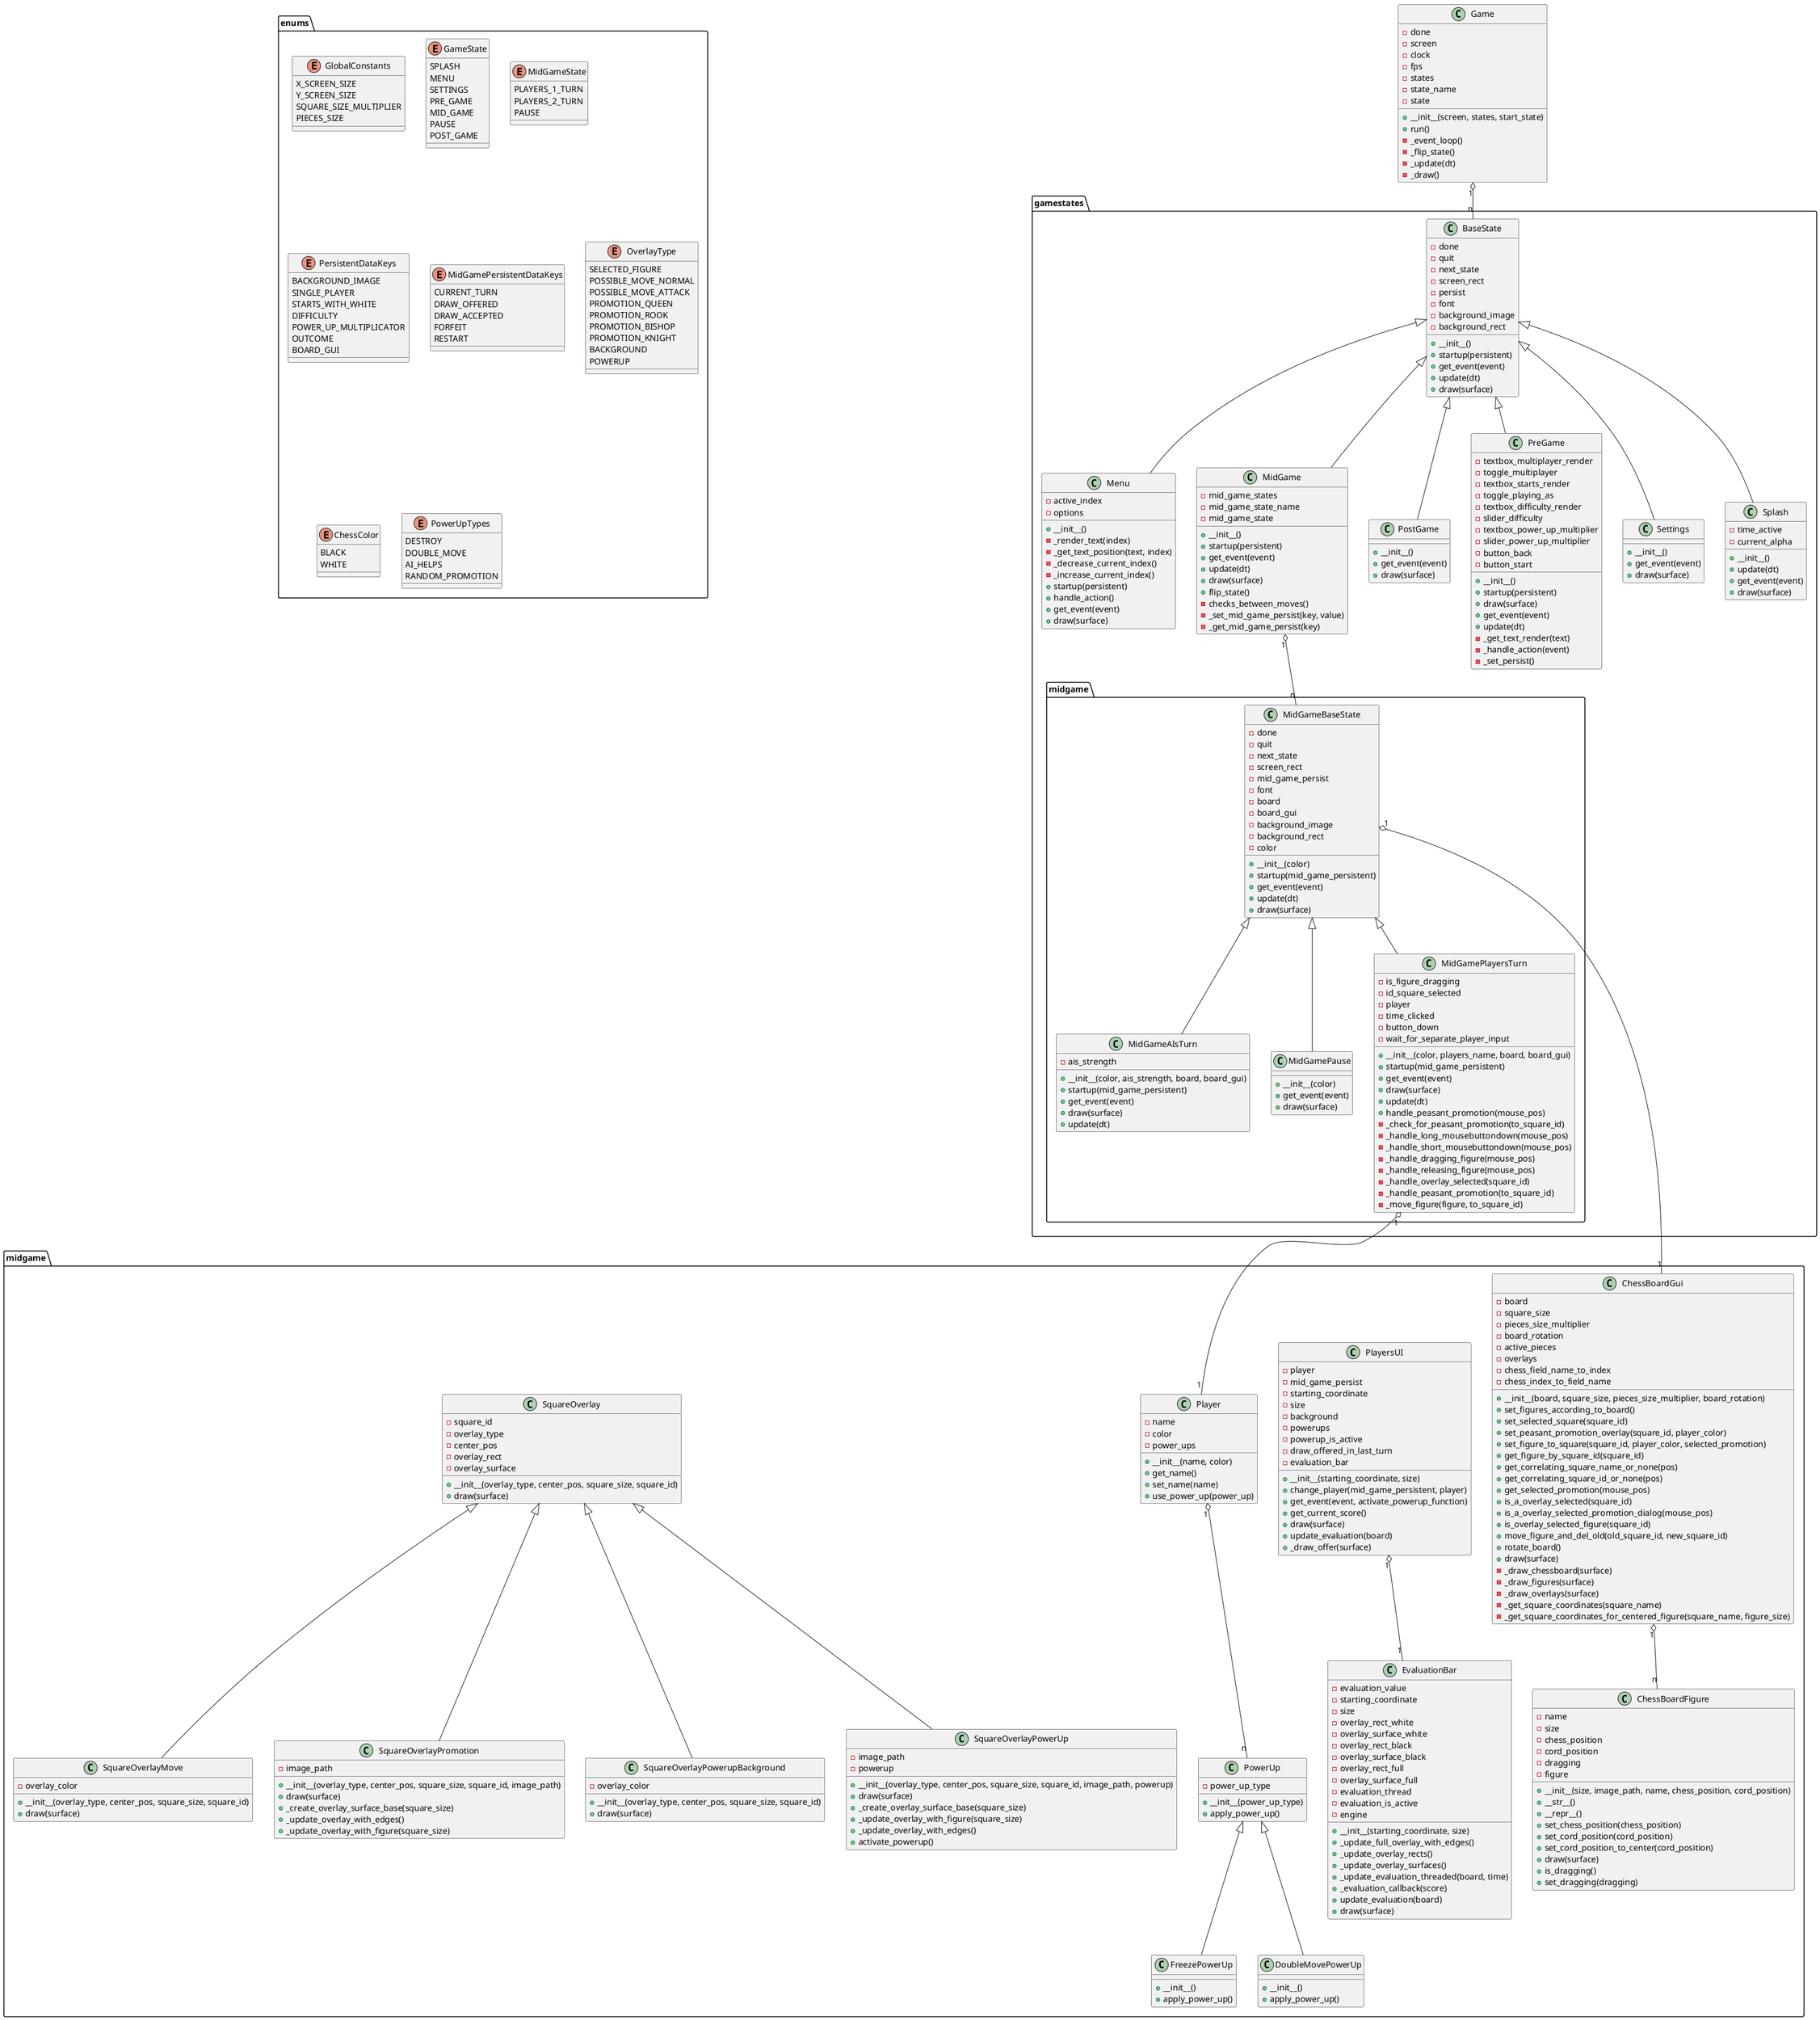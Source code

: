 @startuml

namespace enums {
    enum GlobalConstants {
	  X_SCREEN_SIZE
	  Y_SCREEN_SIZE
	  SQUARE_SIZE_MULTIPLIER
	  PIECES_SIZE
    }

    enum GameState {
      SPLASH
      MENU
      SETTINGS
      PRE_GAME
      MID_GAME
      PAUSE
      POST_GAME
    }

    enum MidGameState {
      PLAYERS_1_TURN
      PLAYERS_2_TURN
      PAUSE
    }

    enum PersistentDataKeys {
      BACKGROUND_IMAGE
	  SINGLE_PLAYER
	  STARTS_WITH_WHITE
	  DIFFICULTY
	  POWER_UP_MULTIPLICATOR
	  OUTCOME
	  BOARD_GUI
    }

    enum MidGamePersistentDataKeys {
      CURRENT_TURN
	  DRAW_OFFERED
	  DRAW_ACCEPTED
	  FORFEIT
	  RESTART
    }

    enum OverlayType {
      SELECTED_FIGURE
	  POSSIBLE_MOVE_NORMAL
	  POSSIBLE_MOVE_ATTACK
	  PROMOTION_QUEEN
	  PROMOTION_ROOK
	  PROMOTION_BISHOP
	  PROMOTION_KNIGHT
	  BACKGROUND
	  POWERUP
    }

    enum ChessColor {
      BLACK
      WHITE
    }

    enum PowerUpTypes {
      DESTROY
	  DOUBLE_MOVE
	  AI_HELPS
	  RANDOM_PROMOTION
    }
}

class Game {
    - done
    - screen
    - clock
    - fps
    - states
    - state_name
    - state
    + __init__(screen, states, start_state)
    + run()
    - _event_loop()
    - _flip_state()
    - _update(dt)
    - _draw()
}

namespace gamestates {
    class BaseState {
        - done
        - quit
        - next_state
        - screen_rect
        - persist
        - font
        - background_image
        - background_rect
        + __init__()
        + startup(persistent)
        + get_event(event)
        + update(dt)
        + draw(surface)
    }

    class Menu {
        - active_index
        - options
        + __init__()
        - _render_text(index)
        - _get_text_position(text, index)
        - _decrease_current_index()
        - _increase_current_index()
        + startup(persistent)
        + handle_action()
        + get_event(event)
        + draw(surface)
    }

    class MidGame {
        - mid_game_states
        - mid_game_state_name
        - mid_game_state
        + __init__()
        + startup(persistent)
        + get_event(event)
        + update(dt)
        + draw(surface)
        + flip_state()
        - checks_between_moves()
        - _set_mid_game_persist(key, value)
        - _get_mid_game_persist(key)
    }

    class PostGame {
        + __init__()
        + get_event(event)
        + draw(surface)
    }

    class PreGame {
        - textbox_multiplayer_render
        - toggle_multiplayer
        - textbox_starts_render
        - toggle_playing_as
        - textbox_difficulty_render
        - slider_difficulty
        - textbox_power_up_multiplier
        - slider_power_up_multiplier
        - button_back
        - button_start
        + __init__()
        + startup(persistent)
        + draw(surface)
        + get_event(event)
        + update(dt)
        - _get_text_render(text)
        - _handle_action(event)
        - _set_persist()
    }

    class Settings {
        + __init__()
        + get_event(event)
        + draw(surface)
    }

    class Splash {
        - time_active
        - current_alpha
        + __init__()
        + update(dt)
        + get_event(event)
        + draw(surface)
    }

    namespace gamestates.midgame {
        class MidGameBaseState {
            - done
            - quit
            - next_state
            - screen_rect
            - mid_game_persist
            - font
            - board
            - board_gui
            - background_image
            - background_rect
            - color
            + __init__(color)
            + startup(mid_game_persistent)
            + get_event(event)
            + update(dt)
            + draw(surface)
        }

        class MidGameAIsTurn {
            - ais_strength
            + __init__(color, ais_strength, board, board_gui)
            + startup(mid_game_persistent)
            + get_event(event)
            + draw(surface)
            + update(dt)
        }

        class MidGamePause {
            + __init__(color)
            + get_event(event)
            + draw(surface)
        }

        class MidGamePlayersTurn {
            - is_figure_dragging
            - id_square_selected
            - player
            - time_clicked
            - button_down
            - wait_for_separate_player_input
            + __init__(color, players_name, board, board_gui)
            + startup(mid_game_persistent)
            + get_event(event)
            + draw(surface)
            + update(dt)
            + handle_peasant_promotion(mouse_pos)
            - _check_for_peasant_promotion(to_square_id)
            - _handle_long_mousebuttondown(mouse_pos)
            - _handle_short_mousebuttondown(mouse_pos)
            - _handle_dragging_figure(mouse_pos)
            - _handle_releasing_figure(mouse_pos)
            - _handle_overlay_selected(square_id)
            - _handle_peasant_promotion(to_square_id)
            - _move_figure(figure, to_square_id)
        }
    }
}

namespace midgame {
    class ChessBoardFigure {
        - name
        - size
        - chess_position
        - cord_position
        - dragging
        - figure
        + __init__(size, image_path, name, chess_position, cord_position)
        + __str__()
        + __repr__()
        + set_chess_position(chess_position)
        + set_cord_position(cord_position)
        + set_cord_position_to_center(cord_position)
        + draw(surface)
        + is_dragging()
        + set_dragging(dragging)
    }

    ChessBoardGui "1" o-- "n" ChessBoardFigure

	class EvaluationBar {
		- evaluation_value
		- starting_coordinate
		- size
		- overlay_rect_white
		- overlay_surface_white
		- overlay_rect_black
		- overlay_surface_black
		- overlay_rect_full
		- overlay_surface_full
		- evaluation_thread
		- evaluation_is_active
		- engine
		+ __init__(starting_coordinate, size)
		+ _update_full_overlay_with_edges()
		+ _update_overlay_rects()
		+ _update_overlay_surfaces()
		+ _update_evaluation_threaded(board, time)
		+ _evaluation_callback(score)
		+ update_evaluation(board)
		+ draw(surface)
	}

	class PlayersUI {
		- player
		- mid_game_persist
		- starting_coordinate
		- size
		- background
		- powerups
		- powerup_is_active
		- draw_offered_in_last_turn
		- evaluation_bar
		+ __init__(starting_coordinate, size)
		+ change_player(mid_game_persistent, player)
		+ get_event(event, activate_powerup_function)
		+ get_current_score()
		+ draw(surface)
		+ update_evaluation(board)
		+ _draw_offer(surface)
	}

    class ChessBoardGui {
        - board
        - square_size
        - pieces_size_multiplier
        - board_rotation
        - active_pieces
        - overlays
        - chess_field_name_to_index
        - chess_index_to_field_name
        + __init__(board, square_size, pieces_size_multiplier, board_rotation)
        + set_figures_according_to_board()
        + set_selected_square(square_id)
        + set_peasant_promotion_overlay(square_id, player_color)
        + set_figure_to_square(square_id, player_color, selected_promotion)
        + get_figure_by_square_id(square_id)
        + get_correlating_square_name_or_none(pos)
        + get_correlating_square_id_or_none(pos)
        + get_selected_promotion(mouse_pos)
        + is_a_overlay_selected(square_id)
        + is_a_overlay_selected_promotion_dialog(mouse_pos)
        + is_overlay_selected_figure(square_id)
        + move_figure_and_del_old(old_square_id, new_square_id)
        + rotate_board()
        + draw(surface)
        - _draw_chessboard(surface)
        - _draw_figures(surface)
        - _draw_overlays(surface)
        - _get_square_coordinates(square_name)
        - _get_square_coordinates_for_centered_figure(square_name, figure_size)
    }

    class Player {
        - name
        - color
        - power_ups
        + __init__(name, color)
        + get_name()
        + set_name(name)
        + use_power_up(power_up)
    }

    class PowerUp {
      - power_up_type
      + __init__(power_up_type)
      + apply_power_up()
    }

    class FreezePowerUp {
      + __init__()
      + apply_power_up()
    }

    class DoubleMovePowerUp {
      + __init__()
      + apply_power_up()
    }

    class SquareOverlay {
      - square_id
      - overlay_type
      - center_pos
      - overlay_rect
      - overlay_surface
      + __init__(overlay_type, center_pos, square_size, square_id)
      + draw(surface)
    }

    class SquareOverlayMove {
      - overlay_color
      + __init__(overlay_type, center_pos, square_size, square_id)
      + draw(surface)
    }

    class SquareOverlayPromotion {
      - image_path
      + __init__(overlay_type, center_pos, square_size, square_id, image_path)
      + draw(surface)
      + _create_overlay_surface_base(square_size)
      + _update_overlay_with_edges()
      + _update_overlay_with_figure(square_size)
    }

	class SquareOverlayPowerupBackground {
	  - overlay_color
	  + __init__(overlay_type, center_pos, square_size, square_id)
	  + draw(surface)
	}

	class SquareOverlayPowerUp {
	  - image_path
	  - powerup
	  + __init__(overlay_type, center_pos, square_size, square_id, image_path, powerup)
	  + draw(surface)
	  + _create_overlay_surface_base(square_size)
	  + _update_overlay_with_figure(square_size)
	  + _update_overlay_with_edges()
	  + activate_powerup()
	}
}

' Vererbungenen
BaseState <|-- Menu
BaseState <|-- MidGame
BaseState <|-- PostGame
BaseState <|-- PreGame
BaseState <|-- Settings
BaseState <|-- Splash
MidGameBaseState <|-- MidGameAIsTurn
MidGameBaseState <|-- MidGamePause
MidGameBaseState <|-- MidGamePlayersTurn
PowerUp <|-- FreezePowerUp
PowerUp <|-- DoubleMovePowerUp
SquareOverlay <|-- SquareOverlayMove
SquareOverlay <|-- SquareOverlayPromotion
SquareOverlay <|-- SquareOverlayPowerUp
SquareOverlay <|-- SquareOverlayPowerupBackground

Game "1" o-- "n" gamestates.BaseState
midgame.Player "1" o-- "n" midgame.PowerUp
gamestates.midgame.MidGamePlayersTurn "1" o--  "1" midgame.Player
gamestates.midgame.MidGameBaseState "1" o-- "1" midgame.ChessBoardGui
gamestates.MidGame "1" o-- "n" gamestates.midgame.MidGameBaseState
PlayersUI "1" o-- "1" EvaluationBar

@enduml